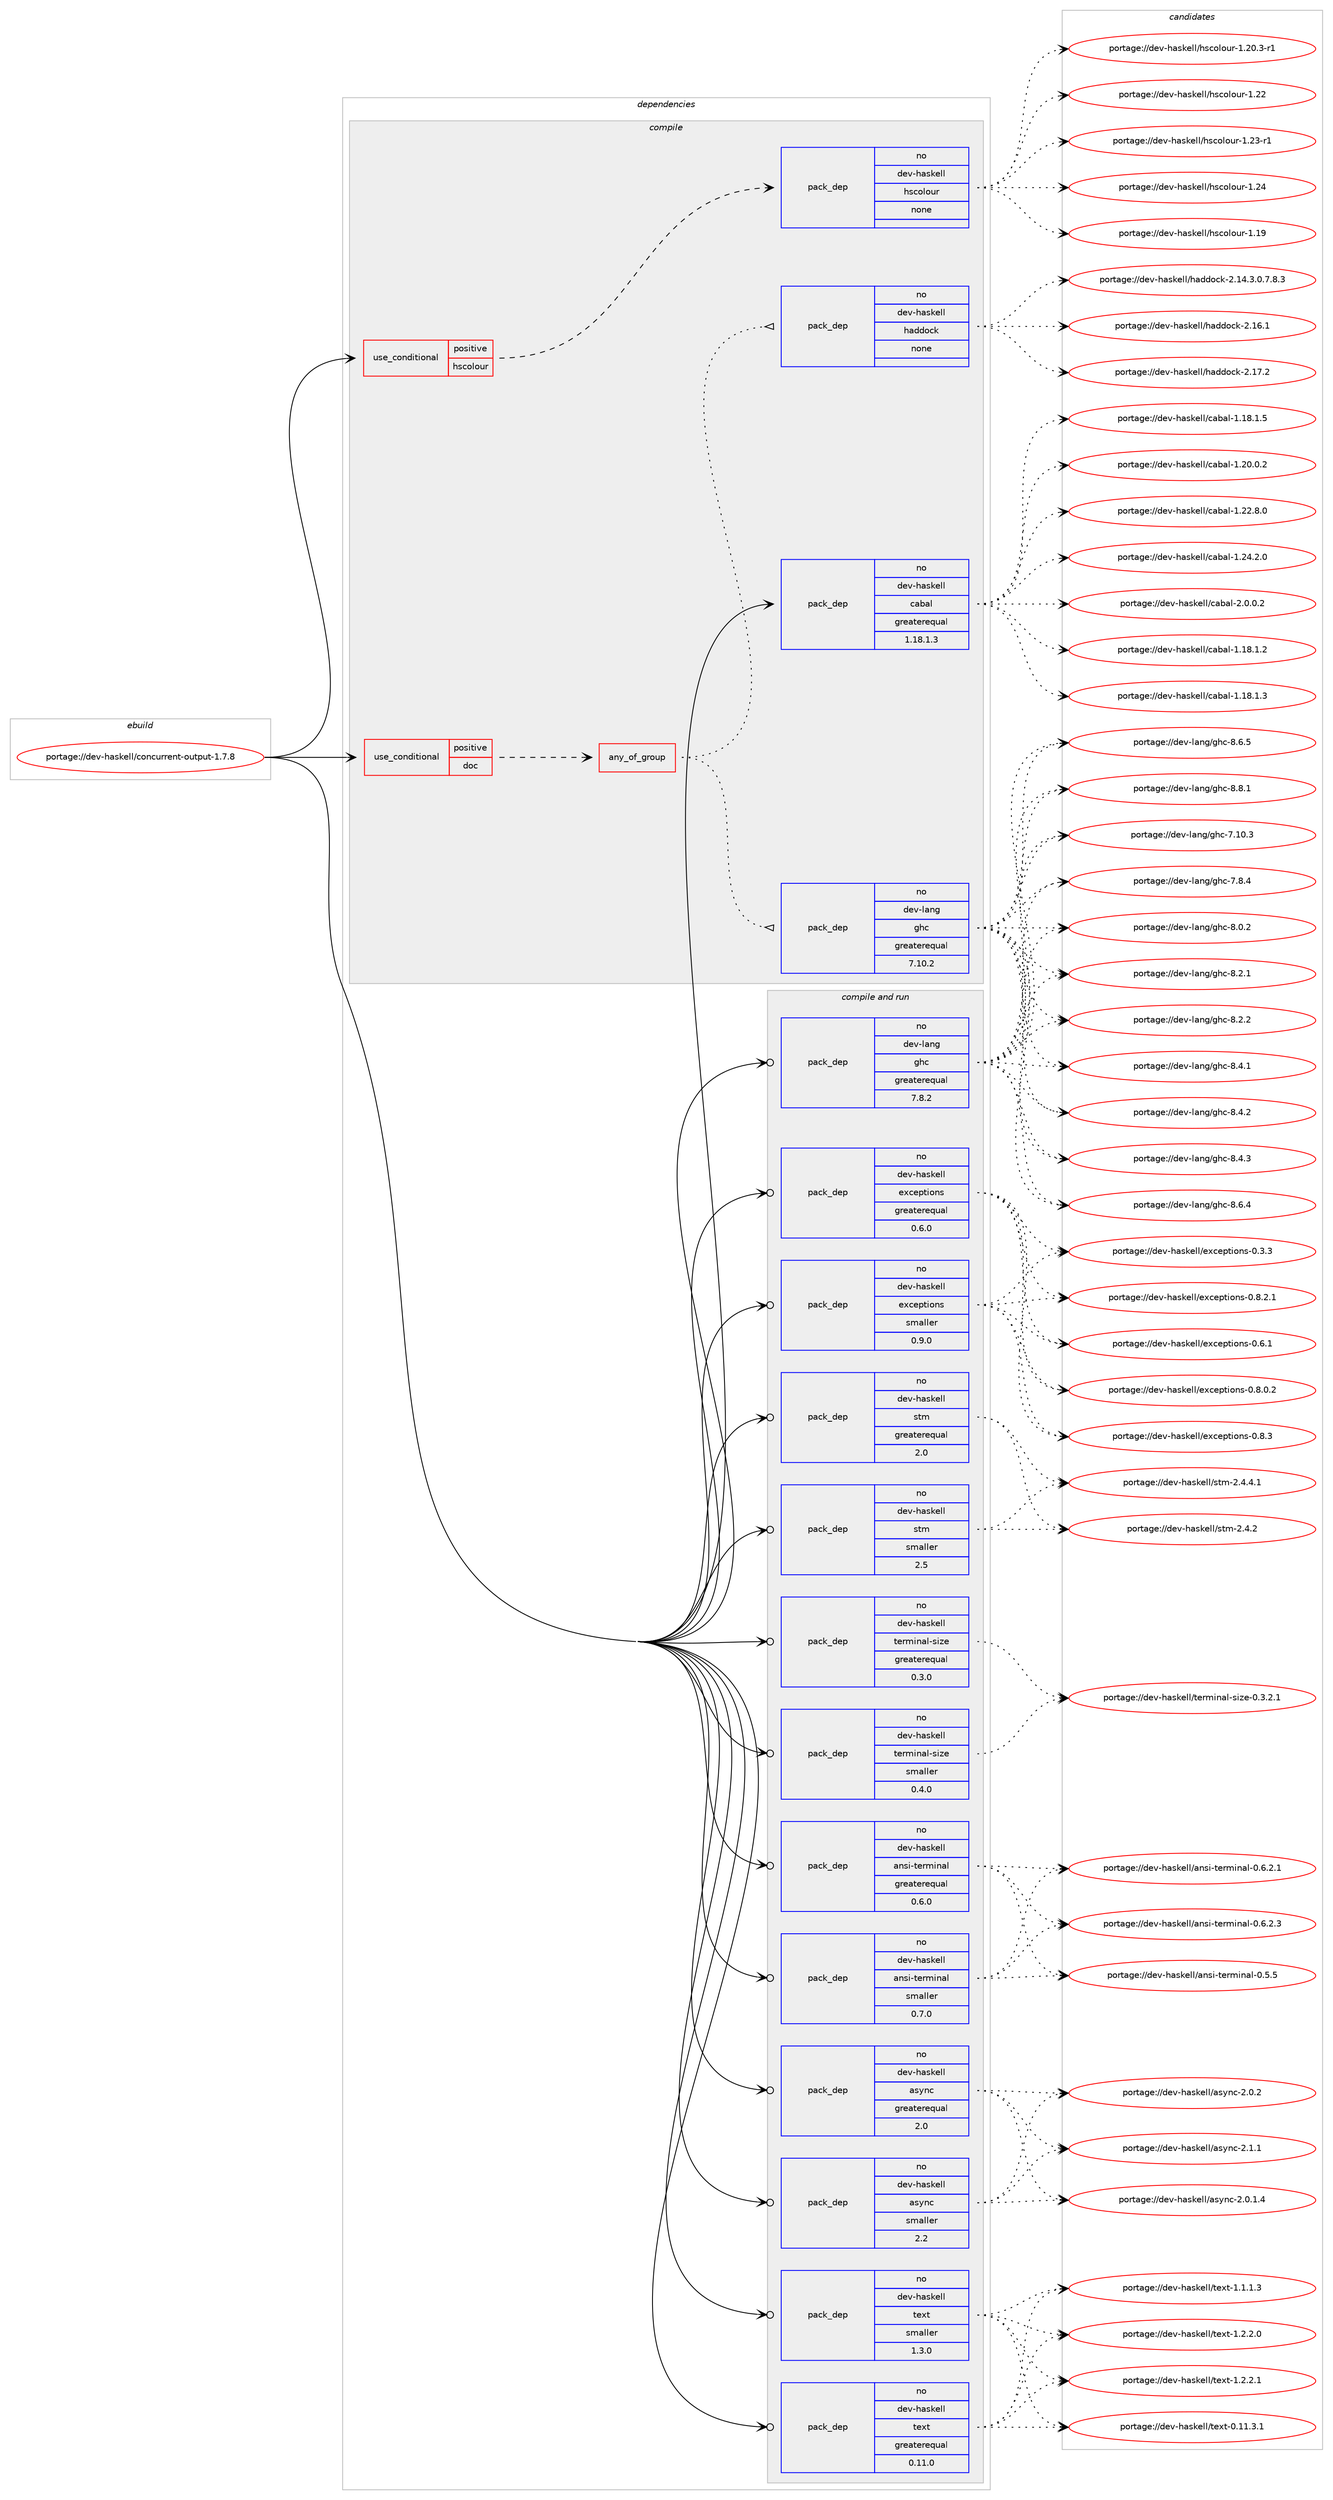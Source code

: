 digraph prolog {

# *************
# Graph options
# *************

newrank=true;
concentrate=true;
compound=true;
graph [rankdir=LR,fontname=Helvetica,fontsize=10,ranksep=1.5];#, ranksep=2.5, nodesep=0.2];
edge  [arrowhead=vee];
node  [fontname=Helvetica,fontsize=10];

# **********
# The ebuild
# **********

subgraph cluster_leftcol {
color=gray;
rank=same;
label=<<i>ebuild</i>>;
id [label="portage://dev-haskell/concurrent-output-1.7.8", color=red, width=4, href="../dev-haskell/concurrent-output-1.7.8.svg"];
}

# ****************
# The dependencies
# ****************

subgraph cluster_midcol {
color=gray;
label=<<i>dependencies</i>>;
subgraph cluster_compile {
fillcolor="#eeeeee";
style=filled;
label=<<i>compile</i>>;
subgraph cond14672 {
dependency64849 [label=<<TABLE BORDER="0" CELLBORDER="1" CELLSPACING="0" CELLPADDING="4"><TR><TD ROWSPAN="3" CELLPADDING="10">use_conditional</TD></TR><TR><TD>positive</TD></TR><TR><TD>doc</TD></TR></TABLE>>, shape=none, color=red];
subgraph any1487 {
dependency64850 [label=<<TABLE BORDER="0" CELLBORDER="1" CELLSPACING="0" CELLPADDING="4"><TR><TD CELLPADDING="10">any_of_group</TD></TR></TABLE>>, shape=none, color=red];subgraph pack48633 {
dependency64851 [label=<<TABLE BORDER="0" CELLBORDER="1" CELLSPACING="0" CELLPADDING="4" WIDTH="220"><TR><TD ROWSPAN="6" CELLPADDING="30">pack_dep</TD></TR><TR><TD WIDTH="110">no</TD></TR><TR><TD>dev-haskell</TD></TR><TR><TD>haddock</TD></TR><TR><TD>none</TD></TR><TR><TD></TD></TR></TABLE>>, shape=none, color=blue];
}
dependency64850:e -> dependency64851:w [weight=20,style="dotted",arrowhead="oinv"];
subgraph pack48634 {
dependency64852 [label=<<TABLE BORDER="0" CELLBORDER="1" CELLSPACING="0" CELLPADDING="4" WIDTH="220"><TR><TD ROWSPAN="6" CELLPADDING="30">pack_dep</TD></TR><TR><TD WIDTH="110">no</TD></TR><TR><TD>dev-lang</TD></TR><TR><TD>ghc</TD></TR><TR><TD>greaterequal</TD></TR><TR><TD>7.10.2</TD></TR></TABLE>>, shape=none, color=blue];
}
dependency64850:e -> dependency64852:w [weight=20,style="dotted",arrowhead="oinv"];
}
dependency64849:e -> dependency64850:w [weight=20,style="dashed",arrowhead="vee"];
}
id:e -> dependency64849:w [weight=20,style="solid",arrowhead="vee"];
subgraph cond14673 {
dependency64853 [label=<<TABLE BORDER="0" CELLBORDER="1" CELLSPACING="0" CELLPADDING="4"><TR><TD ROWSPAN="3" CELLPADDING="10">use_conditional</TD></TR><TR><TD>positive</TD></TR><TR><TD>hscolour</TD></TR></TABLE>>, shape=none, color=red];
subgraph pack48635 {
dependency64854 [label=<<TABLE BORDER="0" CELLBORDER="1" CELLSPACING="0" CELLPADDING="4" WIDTH="220"><TR><TD ROWSPAN="6" CELLPADDING="30">pack_dep</TD></TR><TR><TD WIDTH="110">no</TD></TR><TR><TD>dev-haskell</TD></TR><TR><TD>hscolour</TD></TR><TR><TD>none</TD></TR><TR><TD></TD></TR></TABLE>>, shape=none, color=blue];
}
dependency64853:e -> dependency64854:w [weight=20,style="dashed",arrowhead="vee"];
}
id:e -> dependency64853:w [weight=20,style="solid",arrowhead="vee"];
subgraph pack48636 {
dependency64855 [label=<<TABLE BORDER="0" CELLBORDER="1" CELLSPACING="0" CELLPADDING="4" WIDTH="220"><TR><TD ROWSPAN="6" CELLPADDING="30">pack_dep</TD></TR><TR><TD WIDTH="110">no</TD></TR><TR><TD>dev-haskell</TD></TR><TR><TD>cabal</TD></TR><TR><TD>greaterequal</TD></TR><TR><TD>1.18.1.3</TD></TR></TABLE>>, shape=none, color=blue];
}
id:e -> dependency64855:w [weight=20,style="solid",arrowhead="vee"];
}
subgraph cluster_compileandrun {
fillcolor="#eeeeee";
style=filled;
label=<<i>compile and run</i>>;
subgraph pack48637 {
dependency64856 [label=<<TABLE BORDER="0" CELLBORDER="1" CELLSPACING="0" CELLPADDING="4" WIDTH="220"><TR><TD ROWSPAN="6" CELLPADDING="30">pack_dep</TD></TR><TR><TD WIDTH="110">no</TD></TR><TR><TD>dev-haskell</TD></TR><TR><TD>ansi-terminal</TD></TR><TR><TD>greaterequal</TD></TR><TR><TD>0.6.0</TD></TR></TABLE>>, shape=none, color=blue];
}
id:e -> dependency64856:w [weight=20,style="solid",arrowhead="odotvee"];
subgraph pack48638 {
dependency64857 [label=<<TABLE BORDER="0" CELLBORDER="1" CELLSPACING="0" CELLPADDING="4" WIDTH="220"><TR><TD ROWSPAN="6" CELLPADDING="30">pack_dep</TD></TR><TR><TD WIDTH="110">no</TD></TR><TR><TD>dev-haskell</TD></TR><TR><TD>ansi-terminal</TD></TR><TR><TD>smaller</TD></TR><TR><TD>0.7.0</TD></TR></TABLE>>, shape=none, color=blue];
}
id:e -> dependency64857:w [weight=20,style="solid",arrowhead="odotvee"];
subgraph pack48639 {
dependency64858 [label=<<TABLE BORDER="0" CELLBORDER="1" CELLSPACING="0" CELLPADDING="4" WIDTH="220"><TR><TD ROWSPAN="6" CELLPADDING="30">pack_dep</TD></TR><TR><TD WIDTH="110">no</TD></TR><TR><TD>dev-haskell</TD></TR><TR><TD>async</TD></TR><TR><TD>greaterequal</TD></TR><TR><TD>2.0</TD></TR></TABLE>>, shape=none, color=blue];
}
id:e -> dependency64858:w [weight=20,style="solid",arrowhead="odotvee"];
subgraph pack48640 {
dependency64859 [label=<<TABLE BORDER="0" CELLBORDER="1" CELLSPACING="0" CELLPADDING="4" WIDTH="220"><TR><TD ROWSPAN="6" CELLPADDING="30">pack_dep</TD></TR><TR><TD WIDTH="110">no</TD></TR><TR><TD>dev-haskell</TD></TR><TR><TD>async</TD></TR><TR><TD>smaller</TD></TR><TR><TD>2.2</TD></TR></TABLE>>, shape=none, color=blue];
}
id:e -> dependency64859:w [weight=20,style="solid",arrowhead="odotvee"];
subgraph pack48641 {
dependency64860 [label=<<TABLE BORDER="0" CELLBORDER="1" CELLSPACING="0" CELLPADDING="4" WIDTH="220"><TR><TD ROWSPAN="6" CELLPADDING="30">pack_dep</TD></TR><TR><TD WIDTH="110">no</TD></TR><TR><TD>dev-haskell</TD></TR><TR><TD>exceptions</TD></TR><TR><TD>greaterequal</TD></TR><TR><TD>0.6.0</TD></TR></TABLE>>, shape=none, color=blue];
}
id:e -> dependency64860:w [weight=20,style="solid",arrowhead="odotvee"];
subgraph pack48642 {
dependency64861 [label=<<TABLE BORDER="0" CELLBORDER="1" CELLSPACING="0" CELLPADDING="4" WIDTH="220"><TR><TD ROWSPAN="6" CELLPADDING="30">pack_dep</TD></TR><TR><TD WIDTH="110">no</TD></TR><TR><TD>dev-haskell</TD></TR><TR><TD>exceptions</TD></TR><TR><TD>smaller</TD></TR><TR><TD>0.9.0</TD></TR></TABLE>>, shape=none, color=blue];
}
id:e -> dependency64861:w [weight=20,style="solid",arrowhead="odotvee"];
subgraph pack48643 {
dependency64862 [label=<<TABLE BORDER="0" CELLBORDER="1" CELLSPACING="0" CELLPADDING="4" WIDTH="220"><TR><TD ROWSPAN="6" CELLPADDING="30">pack_dep</TD></TR><TR><TD WIDTH="110">no</TD></TR><TR><TD>dev-haskell</TD></TR><TR><TD>stm</TD></TR><TR><TD>greaterequal</TD></TR><TR><TD>2.0</TD></TR></TABLE>>, shape=none, color=blue];
}
id:e -> dependency64862:w [weight=20,style="solid",arrowhead="odotvee"];
subgraph pack48644 {
dependency64863 [label=<<TABLE BORDER="0" CELLBORDER="1" CELLSPACING="0" CELLPADDING="4" WIDTH="220"><TR><TD ROWSPAN="6" CELLPADDING="30">pack_dep</TD></TR><TR><TD WIDTH="110">no</TD></TR><TR><TD>dev-haskell</TD></TR><TR><TD>stm</TD></TR><TR><TD>smaller</TD></TR><TR><TD>2.5</TD></TR></TABLE>>, shape=none, color=blue];
}
id:e -> dependency64863:w [weight=20,style="solid",arrowhead="odotvee"];
subgraph pack48645 {
dependency64864 [label=<<TABLE BORDER="0" CELLBORDER="1" CELLSPACING="0" CELLPADDING="4" WIDTH="220"><TR><TD ROWSPAN="6" CELLPADDING="30">pack_dep</TD></TR><TR><TD WIDTH="110">no</TD></TR><TR><TD>dev-haskell</TD></TR><TR><TD>terminal-size</TD></TR><TR><TD>greaterequal</TD></TR><TR><TD>0.3.0</TD></TR></TABLE>>, shape=none, color=blue];
}
id:e -> dependency64864:w [weight=20,style="solid",arrowhead="odotvee"];
subgraph pack48646 {
dependency64865 [label=<<TABLE BORDER="0" CELLBORDER="1" CELLSPACING="0" CELLPADDING="4" WIDTH="220"><TR><TD ROWSPAN="6" CELLPADDING="30">pack_dep</TD></TR><TR><TD WIDTH="110">no</TD></TR><TR><TD>dev-haskell</TD></TR><TR><TD>terminal-size</TD></TR><TR><TD>smaller</TD></TR><TR><TD>0.4.0</TD></TR></TABLE>>, shape=none, color=blue];
}
id:e -> dependency64865:w [weight=20,style="solid",arrowhead="odotvee"];
subgraph pack48647 {
dependency64866 [label=<<TABLE BORDER="0" CELLBORDER="1" CELLSPACING="0" CELLPADDING="4" WIDTH="220"><TR><TD ROWSPAN="6" CELLPADDING="30">pack_dep</TD></TR><TR><TD WIDTH="110">no</TD></TR><TR><TD>dev-haskell</TD></TR><TR><TD>text</TD></TR><TR><TD>greaterequal</TD></TR><TR><TD>0.11.0</TD></TR></TABLE>>, shape=none, color=blue];
}
id:e -> dependency64866:w [weight=20,style="solid",arrowhead="odotvee"];
subgraph pack48648 {
dependency64867 [label=<<TABLE BORDER="0" CELLBORDER="1" CELLSPACING="0" CELLPADDING="4" WIDTH="220"><TR><TD ROWSPAN="6" CELLPADDING="30">pack_dep</TD></TR><TR><TD WIDTH="110">no</TD></TR><TR><TD>dev-haskell</TD></TR><TR><TD>text</TD></TR><TR><TD>smaller</TD></TR><TR><TD>1.3.0</TD></TR></TABLE>>, shape=none, color=blue];
}
id:e -> dependency64867:w [weight=20,style="solid",arrowhead="odotvee"];
subgraph pack48649 {
dependency64868 [label=<<TABLE BORDER="0" CELLBORDER="1" CELLSPACING="0" CELLPADDING="4" WIDTH="220"><TR><TD ROWSPAN="6" CELLPADDING="30">pack_dep</TD></TR><TR><TD WIDTH="110">no</TD></TR><TR><TD>dev-lang</TD></TR><TR><TD>ghc</TD></TR><TR><TD>greaterequal</TD></TR><TR><TD>7.8.2</TD></TR></TABLE>>, shape=none, color=blue];
}
id:e -> dependency64868:w [weight=20,style="solid",arrowhead="odotvee"];
}
subgraph cluster_run {
fillcolor="#eeeeee";
style=filled;
label=<<i>run</i>>;
}
}

# **************
# The candidates
# **************

subgraph cluster_choices {
rank=same;
color=gray;
label=<<i>candidates</i>>;

subgraph choice48633 {
color=black;
nodesep=1;
choiceportage1001011184510497115107101108108471049710010011199107455046495246514648465546564651 [label="portage://dev-haskell/haddock-2.14.3.0.7.8.3", color=red, width=4,href="../dev-haskell/haddock-2.14.3.0.7.8.3.svg"];
choiceportage100101118451049711510710110810847104971001001119910745504649544649 [label="portage://dev-haskell/haddock-2.16.1", color=red, width=4,href="../dev-haskell/haddock-2.16.1.svg"];
choiceportage100101118451049711510710110810847104971001001119910745504649554650 [label="portage://dev-haskell/haddock-2.17.2", color=red, width=4,href="../dev-haskell/haddock-2.17.2.svg"];
dependency64851:e -> choiceportage1001011184510497115107101108108471049710010011199107455046495246514648465546564651:w [style=dotted,weight="100"];
dependency64851:e -> choiceportage100101118451049711510710110810847104971001001119910745504649544649:w [style=dotted,weight="100"];
dependency64851:e -> choiceportage100101118451049711510710110810847104971001001119910745504649554650:w [style=dotted,weight="100"];
}
subgraph choice48634 {
color=black;
nodesep=1;
choiceportage1001011184510897110103471031049945554649484651 [label="portage://dev-lang/ghc-7.10.3", color=red, width=4,href="../dev-lang/ghc-7.10.3.svg"];
choiceportage10010111845108971101034710310499455546564652 [label="portage://dev-lang/ghc-7.8.4", color=red, width=4,href="../dev-lang/ghc-7.8.4.svg"];
choiceportage10010111845108971101034710310499455646484650 [label="portage://dev-lang/ghc-8.0.2", color=red, width=4,href="../dev-lang/ghc-8.0.2.svg"];
choiceportage10010111845108971101034710310499455646504649 [label="portage://dev-lang/ghc-8.2.1", color=red, width=4,href="../dev-lang/ghc-8.2.1.svg"];
choiceportage10010111845108971101034710310499455646504650 [label="portage://dev-lang/ghc-8.2.2", color=red, width=4,href="../dev-lang/ghc-8.2.2.svg"];
choiceportage10010111845108971101034710310499455646524649 [label="portage://dev-lang/ghc-8.4.1", color=red, width=4,href="../dev-lang/ghc-8.4.1.svg"];
choiceportage10010111845108971101034710310499455646524650 [label="portage://dev-lang/ghc-8.4.2", color=red, width=4,href="../dev-lang/ghc-8.4.2.svg"];
choiceportage10010111845108971101034710310499455646524651 [label="portage://dev-lang/ghc-8.4.3", color=red, width=4,href="../dev-lang/ghc-8.4.3.svg"];
choiceportage10010111845108971101034710310499455646544652 [label="portage://dev-lang/ghc-8.6.4", color=red, width=4,href="../dev-lang/ghc-8.6.4.svg"];
choiceportage10010111845108971101034710310499455646544653 [label="portage://dev-lang/ghc-8.6.5", color=red, width=4,href="../dev-lang/ghc-8.6.5.svg"];
choiceportage10010111845108971101034710310499455646564649 [label="portage://dev-lang/ghc-8.8.1", color=red, width=4,href="../dev-lang/ghc-8.8.1.svg"];
dependency64852:e -> choiceportage1001011184510897110103471031049945554649484651:w [style=dotted,weight="100"];
dependency64852:e -> choiceportage10010111845108971101034710310499455546564652:w [style=dotted,weight="100"];
dependency64852:e -> choiceportage10010111845108971101034710310499455646484650:w [style=dotted,weight="100"];
dependency64852:e -> choiceportage10010111845108971101034710310499455646504649:w [style=dotted,weight="100"];
dependency64852:e -> choiceportage10010111845108971101034710310499455646504650:w [style=dotted,weight="100"];
dependency64852:e -> choiceportage10010111845108971101034710310499455646524649:w [style=dotted,weight="100"];
dependency64852:e -> choiceportage10010111845108971101034710310499455646524650:w [style=dotted,weight="100"];
dependency64852:e -> choiceportage10010111845108971101034710310499455646524651:w [style=dotted,weight="100"];
dependency64852:e -> choiceportage10010111845108971101034710310499455646544652:w [style=dotted,weight="100"];
dependency64852:e -> choiceportage10010111845108971101034710310499455646544653:w [style=dotted,weight="100"];
dependency64852:e -> choiceportage10010111845108971101034710310499455646564649:w [style=dotted,weight="100"];
}
subgraph choice48635 {
color=black;
nodesep=1;
choiceportage100101118451049711510710110810847104115991111081111171144549464957 [label="portage://dev-haskell/hscolour-1.19", color=red, width=4,href="../dev-haskell/hscolour-1.19.svg"];
choiceportage10010111845104971151071011081084710411599111108111117114454946504846514511449 [label="portage://dev-haskell/hscolour-1.20.3-r1", color=red, width=4,href="../dev-haskell/hscolour-1.20.3-r1.svg"];
choiceportage100101118451049711510710110810847104115991111081111171144549465050 [label="portage://dev-haskell/hscolour-1.22", color=red, width=4,href="../dev-haskell/hscolour-1.22.svg"];
choiceportage1001011184510497115107101108108471041159911110811111711445494650514511449 [label="portage://dev-haskell/hscolour-1.23-r1", color=red, width=4,href="../dev-haskell/hscolour-1.23-r1.svg"];
choiceportage100101118451049711510710110810847104115991111081111171144549465052 [label="portage://dev-haskell/hscolour-1.24", color=red, width=4,href="../dev-haskell/hscolour-1.24.svg"];
dependency64854:e -> choiceportage100101118451049711510710110810847104115991111081111171144549464957:w [style=dotted,weight="100"];
dependency64854:e -> choiceportage10010111845104971151071011081084710411599111108111117114454946504846514511449:w [style=dotted,weight="100"];
dependency64854:e -> choiceportage100101118451049711510710110810847104115991111081111171144549465050:w [style=dotted,weight="100"];
dependency64854:e -> choiceportage1001011184510497115107101108108471041159911110811111711445494650514511449:w [style=dotted,weight="100"];
dependency64854:e -> choiceportage100101118451049711510710110810847104115991111081111171144549465052:w [style=dotted,weight="100"];
}
subgraph choice48636 {
color=black;
nodesep=1;
choiceportage10010111845104971151071011081084799979897108454946495646494650 [label="portage://dev-haskell/cabal-1.18.1.2", color=red, width=4,href="../dev-haskell/cabal-1.18.1.2.svg"];
choiceportage10010111845104971151071011081084799979897108454946495646494651 [label="portage://dev-haskell/cabal-1.18.1.3", color=red, width=4,href="../dev-haskell/cabal-1.18.1.3.svg"];
choiceportage10010111845104971151071011081084799979897108454946495646494653 [label="portage://dev-haskell/cabal-1.18.1.5", color=red, width=4,href="../dev-haskell/cabal-1.18.1.5.svg"];
choiceportage10010111845104971151071011081084799979897108454946504846484650 [label="portage://dev-haskell/cabal-1.20.0.2", color=red, width=4,href="../dev-haskell/cabal-1.20.0.2.svg"];
choiceportage10010111845104971151071011081084799979897108454946505046564648 [label="portage://dev-haskell/cabal-1.22.8.0", color=red, width=4,href="../dev-haskell/cabal-1.22.8.0.svg"];
choiceportage10010111845104971151071011081084799979897108454946505246504648 [label="portage://dev-haskell/cabal-1.24.2.0", color=red, width=4,href="../dev-haskell/cabal-1.24.2.0.svg"];
choiceportage100101118451049711510710110810847999798971084550464846484650 [label="portage://dev-haskell/cabal-2.0.0.2", color=red, width=4,href="../dev-haskell/cabal-2.0.0.2.svg"];
dependency64855:e -> choiceportage10010111845104971151071011081084799979897108454946495646494650:w [style=dotted,weight="100"];
dependency64855:e -> choiceportage10010111845104971151071011081084799979897108454946495646494651:w [style=dotted,weight="100"];
dependency64855:e -> choiceportage10010111845104971151071011081084799979897108454946495646494653:w [style=dotted,weight="100"];
dependency64855:e -> choiceportage10010111845104971151071011081084799979897108454946504846484650:w [style=dotted,weight="100"];
dependency64855:e -> choiceportage10010111845104971151071011081084799979897108454946505046564648:w [style=dotted,weight="100"];
dependency64855:e -> choiceportage10010111845104971151071011081084799979897108454946505246504648:w [style=dotted,weight="100"];
dependency64855:e -> choiceportage100101118451049711510710110810847999798971084550464846484650:w [style=dotted,weight="100"];
}
subgraph choice48637 {
color=black;
nodesep=1;
choiceportage100101118451049711510710110810847971101151054511610111410910511097108454846534653 [label="portage://dev-haskell/ansi-terminal-0.5.5", color=red, width=4,href="../dev-haskell/ansi-terminal-0.5.5.svg"];
choiceportage1001011184510497115107101108108479711011510545116101114109105110971084548465446504649 [label="portage://dev-haskell/ansi-terminal-0.6.2.1", color=red, width=4,href="../dev-haskell/ansi-terminal-0.6.2.1.svg"];
choiceportage1001011184510497115107101108108479711011510545116101114109105110971084548465446504651 [label="portage://dev-haskell/ansi-terminal-0.6.2.3", color=red, width=4,href="../dev-haskell/ansi-terminal-0.6.2.3.svg"];
dependency64856:e -> choiceportage100101118451049711510710110810847971101151054511610111410910511097108454846534653:w [style=dotted,weight="100"];
dependency64856:e -> choiceportage1001011184510497115107101108108479711011510545116101114109105110971084548465446504649:w [style=dotted,weight="100"];
dependency64856:e -> choiceportage1001011184510497115107101108108479711011510545116101114109105110971084548465446504651:w [style=dotted,weight="100"];
}
subgraph choice48638 {
color=black;
nodesep=1;
choiceportage100101118451049711510710110810847971101151054511610111410910511097108454846534653 [label="portage://dev-haskell/ansi-terminal-0.5.5", color=red, width=4,href="../dev-haskell/ansi-terminal-0.5.5.svg"];
choiceportage1001011184510497115107101108108479711011510545116101114109105110971084548465446504649 [label="portage://dev-haskell/ansi-terminal-0.6.2.1", color=red, width=4,href="../dev-haskell/ansi-terminal-0.6.2.1.svg"];
choiceportage1001011184510497115107101108108479711011510545116101114109105110971084548465446504651 [label="portage://dev-haskell/ansi-terminal-0.6.2.3", color=red, width=4,href="../dev-haskell/ansi-terminal-0.6.2.3.svg"];
dependency64857:e -> choiceportage100101118451049711510710110810847971101151054511610111410910511097108454846534653:w [style=dotted,weight="100"];
dependency64857:e -> choiceportage1001011184510497115107101108108479711011510545116101114109105110971084548465446504649:w [style=dotted,weight="100"];
dependency64857:e -> choiceportage1001011184510497115107101108108479711011510545116101114109105110971084548465446504651:w [style=dotted,weight="100"];
}
subgraph choice48639 {
color=black;
nodesep=1;
choiceportage10010111845104971151071011081084797115121110994550464846494652 [label="portage://dev-haskell/async-2.0.1.4", color=red, width=4,href="../dev-haskell/async-2.0.1.4.svg"];
choiceportage1001011184510497115107101108108479711512111099455046484650 [label="portage://dev-haskell/async-2.0.2", color=red, width=4,href="../dev-haskell/async-2.0.2.svg"];
choiceportage1001011184510497115107101108108479711512111099455046494649 [label="portage://dev-haskell/async-2.1.1", color=red, width=4,href="../dev-haskell/async-2.1.1.svg"];
dependency64858:e -> choiceportage10010111845104971151071011081084797115121110994550464846494652:w [style=dotted,weight="100"];
dependency64858:e -> choiceportage1001011184510497115107101108108479711512111099455046484650:w [style=dotted,weight="100"];
dependency64858:e -> choiceportage1001011184510497115107101108108479711512111099455046494649:w [style=dotted,weight="100"];
}
subgraph choice48640 {
color=black;
nodesep=1;
choiceportage10010111845104971151071011081084797115121110994550464846494652 [label="portage://dev-haskell/async-2.0.1.4", color=red, width=4,href="../dev-haskell/async-2.0.1.4.svg"];
choiceportage1001011184510497115107101108108479711512111099455046484650 [label="portage://dev-haskell/async-2.0.2", color=red, width=4,href="../dev-haskell/async-2.0.2.svg"];
choiceportage1001011184510497115107101108108479711512111099455046494649 [label="portage://dev-haskell/async-2.1.1", color=red, width=4,href="../dev-haskell/async-2.1.1.svg"];
dependency64859:e -> choiceportage10010111845104971151071011081084797115121110994550464846494652:w [style=dotted,weight="100"];
dependency64859:e -> choiceportage1001011184510497115107101108108479711512111099455046484650:w [style=dotted,weight="100"];
dependency64859:e -> choiceportage1001011184510497115107101108108479711512111099455046494649:w [style=dotted,weight="100"];
}
subgraph choice48641 {
color=black;
nodesep=1;
choiceportage10010111845104971151071011081084710112099101112116105111110115454846514651 [label="portage://dev-haskell/exceptions-0.3.3", color=red, width=4,href="../dev-haskell/exceptions-0.3.3.svg"];
choiceportage10010111845104971151071011081084710112099101112116105111110115454846544649 [label="portage://dev-haskell/exceptions-0.6.1", color=red, width=4,href="../dev-haskell/exceptions-0.6.1.svg"];
choiceportage100101118451049711510710110810847101120991011121161051111101154548465646484650 [label="portage://dev-haskell/exceptions-0.8.0.2", color=red, width=4,href="../dev-haskell/exceptions-0.8.0.2.svg"];
choiceportage100101118451049711510710110810847101120991011121161051111101154548465646504649 [label="portage://dev-haskell/exceptions-0.8.2.1", color=red, width=4,href="../dev-haskell/exceptions-0.8.2.1.svg"];
choiceportage10010111845104971151071011081084710112099101112116105111110115454846564651 [label="portage://dev-haskell/exceptions-0.8.3", color=red, width=4,href="../dev-haskell/exceptions-0.8.3.svg"];
dependency64860:e -> choiceportage10010111845104971151071011081084710112099101112116105111110115454846514651:w [style=dotted,weight="100"];
dependency64860:e -> choiceportage10010111845104971151071011081084710112099101112116105111110115454846544649:w [style=dotted,weight="100"];
dependency64860:e -> choiceportage100101118451049711510710110810847101120991011121161051111101154548465646484650:w [style=dotted,weight="100"];
dependency64860:e -> choiceportage100101118451049711510710110810847101120991011121161051111101154548465646504649:w [style=dotted,weight="100"];
dependency64860:e -> choiceportage10010111845104971151071011081084710112099101112116105111110115454846564651:w [style=dotted,weight="100"];
}
subgraph choice48642 {
color=black;
nodesep=1;
choiceportage10010111845104971151071011081084710112099101112116105111110115454846514651 [label="portage://dev-haskell/exceptions-0.3.3", color=red, width=4,href="../dev-haskell/exceptions-0.3.3.svg"];
choiceportage10010111845104971151071011081084710112099101112116105111110115454846544649 [label="portage://dev-haskell/exceptions-0.6.1", color=red, width=4,href="../dev-haskell/exceptions-0.6.1.svg"];
choiceportage100101118451049711510710110810847101120991011121161051111101154548465646484650 [label="portage://dev-haskell/exceptions-0.8.0.2", color=red, width=4,href="../dev-haskell/exceptions-0.8.0.2.svg"];
choiceportage100101118451049711510710110810847101120991011121161051111101154548465646504649 [label="portage://dev-haskell/exceptions-0.8.2.1", color=red, width=4,href="../dev-haskell/exceptions-0.8.2.1.svg"];
choiceportage10010111845104971151071011081084710112099101112116105111110115454846564651 [label="portage://dev-haskell/exceptions-0.8.3", color=red, width=4,href="../dev-haskell/exceptions-0.8.3.svg"];
dependency64861:e -> choiceportage10010111845104971151071011081084710112099101112116105111110115454846514651:w [style=dotted,weight="100"];
dependency64861:e -> choiceportage10010111845104971151071011081084710112099101112116105111110115454846544649:w [style=dotted,weight="100"];
dependency64861:e -> choiceportage100101118451049711510710110810847101120991011121161051111101154548465646484650:w [style=dotted,weight="100"];
dependency64861:e -> choiceportage100101118451049711510710110810847101120991011121161051111101154548465646504649:w [style=dotted,weight="100"];
dependency64861:e -> choiceportage10010111845104971151071011081084710112099101112116105111110115454846564651:w [style=dotted,weight="100"];
}
subgraph choice48643 {
color=black;
nodesep=1;
choiceportage100101118451049711510710110810847115116109455046524650 [label="portage://dev-haskell/stm-2.4.2", color=red, width=4,href="../dev-haskell/stm-2.4.2.svg"];
choiceportage1001011184510497115107101108108471151161094550465246524649 [label="portage://dev-haskell/stm-2.4.4.1", color=red, width=4,href="../dev-haskell/stm-2.4.4.1.svg"];
dependency64862:e -> choiceportage100101118451049711510710110810847115116109455046524650:w [style=dotted,weight="100"];
dependency64862:e -> choiceportage1001011184510497115107101108108471151161094550465246524649:w [style=dotted,weight="100"];
}
subgraph choice48644 {
color=black;
nodesep=1;
choiceportage100101118451049711510710110810847115116109455046524650 [label="portage://dev-haskell/stm-2.4.2", color=red, width=4,href="../dev-haskell/stm-2.4.2.svg"];
choiceportage1001011184510497115107101108108471151161094550465246524649 [label="portage://dev-haskell/stm-2.4.4.1", color=red, width=4,href="../dev-haskell/stm-2.4.4.1.svg"];
dependency64863:e -> choiceportage100101118451049711510710110810847115116109455046524650:w [style=dotted,weight="100"];
dependency64863:e -> choiceportage1001011184510497115107101108108471151161094550465246524649:w [style=dotted,weight="100"];
}
subgraph choice48645 {
color=black;
nodesep=1;
choiceportage10010111845104971151071011081084711610111410910511097108451151051221014548465146504649 [label="portage://dev-haskell/terminal-size-0.3.2.1", color=red, width=4,href="../dev-haskell/terminal-size-0.3.2.1.svg"];
dependency64864:e -> choiceportage10010111845104971151071011081084711610111410910511097108451151051221014548465146504649:w [style=dotted,weight="100"];
}
subgraph choice48646 {
color=black;
nodesep=1;
choiceportage10010111845104971151071011081084711610111410910511097108451151051221014548465146504649 [label="portage://dev-haskell/terminal-size-0.3.2.1", color=red, width=4,href="../dev-haskell/terminal-size-0.3.2.1.svg"];
dependency64865:e -> choiceportage10010111845104971151071011081084711610111410910511097108451151051221014548465146504649:w [style=dotted,weight="100"];
}
subgraph choice48647 {
color=black;
nodesep=1;
choiceportage100101118451049711510710110810847116101120116454846494946514649 [label="portage://dev-haskell/text-0.11.3.1", color=red, width=4,href="../dev-haskell/text-0.11.3.1.svg"];
choiceportage1001011184510497115107101108108471161011201164549464946494651 [label="portage://dev-haskell/text-1.1.1.3", color=red, width=4,href="../dev-haskell/text-1.1.1.3.svg"];
choiceportage1001011184510497115107101108108471161011201164549465046504648 [label="portage://dev-haskell/text-1.2.2.0", color=red, width=4,href="../dev-haskell/text-1.2.2.0.svg"];
choiceportage1001011184510497115107101108108471161011201164549465046504649 [label="portage://dev-haskell/text-1.2.2.1", color=red, width=4,href="../dev-haskell/text-1.2.2.1.svg"];
dependency64866:e -> choiceportage100101118451049711510710110810847116101120116454846494946514649:w [style=dotted,weight="100"];
dependency64866:e -> choiceportage1001011184510497115107101108108471161011201164549464946494651:w [style=dotted,weight="100"];
dependency64866:e -> choiceportage1001011184510497115107101108108471161011201164549465046504648:w [style=dotted,weight="100"];
dependency64866:e -> choiceportage1001011184510497115107101108108471161011201164549465046504649:w [style=dotted,weight="100"];
}
subgraph choice48648 {
color=black;
nodesep=1;
choiceportage100101118451049711510710110810847116101120116454846494946514649 [label="portage://dev-haskell/text-0.11.3.1", color=red, width=4,href="../dev-haskell/text-0.11.3.1.svg"];
choiceportage1001011184510497115107101108108471161011201164549464946494651 [label="portage://dev-haskell/text-1.1.1.3", color=red, width=4,href="../dev-haskell/text-1.1.1.3.svg"];
choiceportage1001011184510497115107101108108471161011201164549465046504648 [label="portage://dev-haskell/text-1.2.2.0", color=red, width=4,href="../dev-haskell/text-1.2.2.0.svg"];
choiceportage1001011184510497115107101108108471161011201164549465046504649 [label="portage://dev-haskell/text-1.2.2.1", color=red, width=4,href="../dev-haskell/text-1.2.2.1.svg"];
dependency64867:e -> choiceportage100101118451049711510710110810847116101120116454846494946514649:w [style=dotted,weight="100"];
dependency64867:e -> choiceportage1001011184510497115107101108108471161011201164549464946494651:w [style=dotted,weight="100"];
dependency64867:e -> choiceportage1001011184510497115107101108108471161011201164549465046504648:w [style=dotted,weight="100"];
dependency64867:e -> choiceportage1001011184510497115107101108108471161011201164549465046504649:w [style=dotted,weight="100"];
}
subgraph choice48649 {
color=black;
nodesep=1;
choiceportage1001011184510897110103471031049945554649484651 [label="portage://dev-lang/ghc-7.10.3", color=red, width=4,href="../dev-lang/ghc-7.10.3.svg"];
choiceportage10010111845108971101034710310499455546564652 [label="portage://dev-lang/ghc-7.8.4", color=red, width=4,href="../dev-lang/ghc-7.8.4.svg"];
choiceportage10010111845108971101034710310499455646484650 [label="portage://dev-lang/ghc-8.0.2", color=red, width=4,href="../dev-lang/ghc-8.0.2.svg"];
choiceportage10010111845108971101034710310499455646504649 [label="portage://dev-lang/ghc-8.2.1", color=red, width=4,href="../dev-lang/ghc-8.2.1.svg"];
choiceportage10010111845108971101034710310499455646504650 [label="portage://dev-lang/ghc-8.2.2", color=red, width=4,href="../dev-lang/ghc-8.2.2.svg"];
choiceportage10010111845108971101034710310499455646524649 [label="portage://dev-lang/ghc-8.4.1", color=red, width=4,href="../dev-lang/ghc-8.4.1.svg"];
choiceportage10010111845108971101034710310499455646524650 [label="portage://dev-lang/ghc-8.4.2", color=red, width=4,href="../dev-lang/ghc-8.4.2.svg"];
choiceportage10010111845108971101034710310499455646524651 [label="portage://dev-lang/ghc-8.4.3", color=red, width=4,href="../dev-lang/ghc-8.4.3.svg"];
choiceportage10010111845108971101034710310499455646544652 [label="portage://dev-lang/ghc-8.6.4", color=red, width=4,href="../dev-lang/ghc-8.6.4.svg"];
choiceportage10010111845108971101034710310499455646544653 [label="portage://dev-lang/ghc-8.6.5", color=red, width=4,href="../dev-lang/ghc-8.6.5.svg"];
choiceportage10010111845108971101034710310499455646564649 [label="portage://dev-lang/ghc-8.8.1", color=red, width=4,href="../dev-lang/ghc-8.8.1.svg"];
dependency64868:e -> choiceportage1001011184510897110103471031049945554649484651:w [style=dotted,weight="100"];
dependency64868:e -> choiceportage10010111845108971101034710310499455546564652:w [style=dotted,weight="100"];
dependency64868:e -> choiceportage10010111845108971101034710310499455646484650:w [style=dotted,weight="100"];
dependency64868:e -> choiceportage10010111845108971101034710310499455646504649:w [style=dotted,weight="100"];
dependency64868:e -> choiceportage10010111845108971101034710310499455646504650:w [style=dotted,weight="100"];
dependency64868:e -> choiceportage10010111845108971101034710310499455646524649:w [style=dotted,weight="100"];
dependency64868:e -> choiceportage10010111845108971101034710310499455646524650:w [style=dotted,weight="100"];
dependency64868:e -> choiceportage10010111845108971101034710310499455646524651:w [style=dotted,weight="100"];
dependency64868:e -> choiceportage10010111845108971101034710310499455646544652:w [style=dotted,weight="100"];
dependency64868:e -> choiceportage10010111845108971101034710310499455646544653:w [style=dotted,weight="100"];
dependency64868:e -> choiceportage10010111845108971101034710310499455646564649:w [style=dotted,weight="100"];
}
}

}
